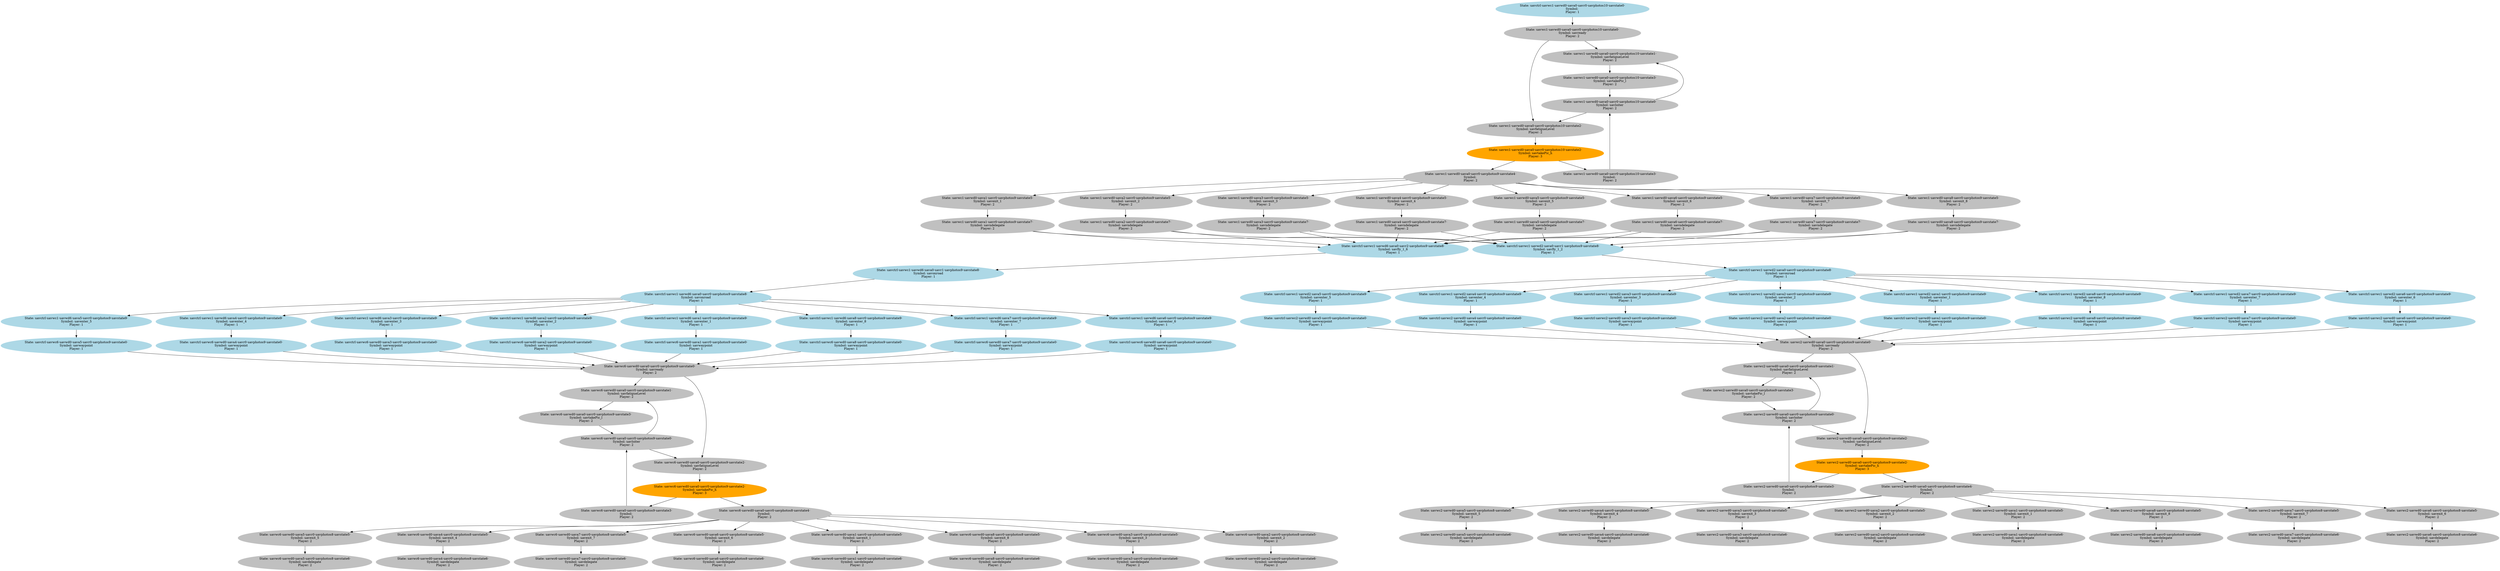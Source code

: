 digraph model {

    node [style=filled];
    0 [label="State: uavctrl·uavwc1·uavwd0·uava0·uavr0·uavphotos10·uavstate0·
Symbol: 
Player: 1",color="lightblue"];
    0 -> 1;
    1 [label="State: uavwc1·uavwd0·uava0·uavr0·uavphotos10·uavstate0·
Symbol: uavready
Player: 2",color="grey"];
    1 -> 2;
    1 -> 3;
    2 [label="State: uavwc1·uavwd0·uava0·uavr0·uavphotos10·uavstate1·
Symbol: uavfatigueLevel
Player: 2",color="grey"];
    2 -> 148;
    3 [label="State: uavwc1·uavwd0·uava0·uavr0·uavphotos10·uavstate2·
Symbol: uavfatigueLevel
Player: 2",color="grey"];
    3 -> 4;
    4 [label="State: uavwc1·uavwd0·uava0·uavr0·uavphotos10·uavstate2·
Symbol: uavtakePic_h
Player: 3",color="orange"];
    4 -> 6;
    4 -> 7;
    6 [label="State: uavwc1·uavwd0·uava0·uavr0·uavphotos10·uavstate3·
Symbol: 
Player: 2",color="grey"];
    6 -> 145;
    7 [label="State: uavwc1·uavwd0·uava0·uavr0·uavphotos9·uavstate4·
Symbol: 
Player: 2",color="grey"];
    7 -> 9;
    7 -> 10;
    7 -> 15;
    7 -> 8;
    7 -> 13;
    7 -> 14;
    7 -> 11;
    7 -> 12;
    8 [label="State: uavwc1·uavwd0·uava1·uavr0·uavphotos9·uavstate5·
Symbol: uavexit_1
Player: 2",color="grey"];
    8 -> 142;
    9 [label="State: uavwc1·uavwd0·uava2·uavr0·uavphotos9·uavstate5·
Symbol: uavexit_2
Player: 2",color="grey"];
    9 -> 139;
    10 [label="State: uavwc1·uavwd0·uava3·uavr0·uavphotos9·uavstate5·
Symbol: uavexit_3
Player: 2",color="grey"];
    10 -> 136;
    11 [label="State: uavwc1·uavwd0·uava4·uavr0·uavphotos9·uavstate5·
Symbol: uavexit_4
Player: 2",color="grey"];
    11 -> 133;
    12 [label="State: uavwc1·uavwd0·uava5·uavr0·uavphotos9·uavstate5·
Symbol: uavexit_5
Player: 2",color="grey"];
    12 -> 130;
    13 [label="State: uavwc1·uavwd0·uava6·uavr0·uavphotos9·uavstate5·
Symbol: uavexit_6
Player: 2",color="grey"];
    13 -> 127;
    14 [label="State: uavwc1·uavwd0·uava7·uavr0·uavphotos9·uavstate5·
Symbol: uavexit_7
Player: 2",color="grey"];
    14 -> 124;
    15 [label="State: uavwc1·uavwd0·uava8·uavr0·uavphotos9·uavstate5·
Symbol: uavexit_8
Player: 2",color="grey"];
    15 -> 16;
    16 [label="State: uavwc1·uavwd0·uava8·uavr0·uavphotos9·uavstate7·
Symbol: uavndelegate
Player: 2",color="grey"];
    16 -> 17;
    16 -> 18;
    17 [label="State: uavctrl·uavwc1·uavwd6·uava0·uavr2·uavphotos9·uavstate8·
Symbol: uavfly_1_6
Player: 1",color="lightblue"];
    17 -> 71;
    18 [label="State: uavctrl·uavwc1·uavwd2·uava0·uavr1·uavphotos9·uavstate8·
Symbol: uavfly_1_2
Player: 1",color="lightblue"];
    18 -> 19;
    19 [label="State: uavctrl·uavwc1·uavwd2·uava0·uavr0·uavphotos9·uavstate8·
Symbol: uavonroad
Player: 1",color="lightblue"];
    19 -> 20;
    19 -> 27;
    19 -> 22;
    19 -> 21;
    19 -> 24;
    19 -> 23;
    19 -> 26;
    19 -> 25;
    20 [label="State: uavctrl·uavwc1·uavwd2·uava8·uavr0·uavphotos9·uavstate9·
Symbol: uaventer_8
Player: 1",color="lightblue"];
    20 -> 69;
    21 [label="State: uavctrl·uavwc1·uavwd2·uava7·uavr0·uavphotos9·uavstate9·
Symbol: uaventer_7
Player: 1",color="lightblue"];
    21 -> 67;
    22 [label="State: uavctrl·uavwc1·uavwd2·uava6·uavr0·uavphotos9·uavstate9·
Symbol: uaventer_6
Player: 1",color="lightblue"];
    22 -> 65;
    23 [label="State: uavctrl·uavwc1·uavwd2·uava5·uavr0·uavphotos9·uavstate9·
Symbol: uaventer_5
Player: 1",color="lightblue"];
    23 -> 63;
    24 [label="State: uavctrl·uavwc1·uavwd2·uava4·uavr0·uavphotos9·uavstate9·
Symbol: uaventer_4
Player: 1",color="lightblue"];
    24 -> 61;
    25 [label="State: uavctrl·uavwc1·uavwd2·uava3·uavr0·uavphotos9·uavstate9·
Symbol: uaventer_3
Player: 1",color="lightblue"];
    25 -> 59;
    26 [label="State: uavctrl·uavwc1·uavwd2·uava2·uavr0·uavphotos9·uavstate9·
Symbol: uaventer_2
Player: 1",color="lightblue"];
    26 -> 57;
    27 [label="State: uavctrl·uavwc1·uavwd2·uava1·uavr0·uavphotos9·uavstate9·
Symbol: uaventer_1
Player: 1",color="lightblue"];
    27 -> 28;
    28 [label="State: uavctrl·uavwc2·uavwd0·uava1·uavr0·uavphotos9·uavstate0·
Symbol: uavwaypoint
Player: 1",color="lightblue"];
    28 -> 29;
    29 [label="State: uavwc2·uavwd0·uava0·uavr0·uavphotos9·uavstate0·
Symbol: uavready
Player: 2",color="grey"];
    29 -> 30;
    29 -> 31;
    30 [label="State: uavwc2·uavwd0·uava0·uavr0·uavphotos9·uavstate1·
Symbol: uavfatigueLevel
Player: 2",color="grey"];
    30 -> 55;
    31 [label="State: uavwc2·uavwd0·uava0·uavr0·uavphotos9·uavstate2·
Symbol: uavfatigueLevel
Player: 2",color="grey"];
    31 -> 32;
    32 [label="State: uavwc2·uavwd0·uava0·uavr0·uavphotos9·uavstate2·
Symbol: uavtakePic_h
Player: 3",color="orange"];
    32 -> 34;
    32 -> 35;
    34 [label="State: uavwc2·uavwd0·uava0·uavr0·uavphotos9·uavstate3·
Symbol: 
Player: 2",color="grey"];
    34 -> 52;
    35 [label="State: uavwc2·uavwd0·uava0·uavr0·uavphotos8·uavstate4·
Symbol: 
Player: 2",color="grey"];
    35 -> 40;
    35 -> 39;
    35 -> 38;
    35 -> 37;
    35 -> 36;
    35 -> 43;
    35 -> 42;
    35 -> 41;
    36 [label="State: uavwc2·uavwd0·uava7·uavr0·uavphotos8·uavstate5·
Symbol: uavexit_7
Player: 2",color="grey"];
    36 -> 51;
    37 [label="State: uavwc2·uavwd0·uava8·uavr0·uavphotos8·uavstate5·
Symbol: uavexit_8
Player: 2",color="grey"];
    37 -> 50;
    38 [label="State: uavwc2·uavwd0·uava1·uavr0·uavphotos8·uavstate5·
Symbol: uavexit_1
Player: 2",color="grey"];
    38 -> 49;
    39 [label="State: uavwc2·uavwd0·uava2·uavr0·uavphotos8·uavstate5·
Symbol: uavexit_2
Player: 2",color="grey"];
    39 -> 48;
    40 [label="State: uavwc2·uavwd0·uava3·uavr0·uavphotos8·uavstate5·
Symbol: uavexit_3
Player: 2",color="grey"];
    40 -> 47;
    41 [label="State: uavwc2·uavwd0·uava4·uavr0·uavphotos8·uavstate5·
Symbol: uavexit_4
Player: 2",color="grey"];
    41 -> 46;
    42 [label="State: uavwc2·uavwd0·uava5·uavr0·uavphotos8·uavstate5·
Symbol: uavexit_5
Player: 2",color="grey"];
    42 -> 45;
    43 [label="State: uavwc2·uavwd0·uava6·uavr0·uavphotos8·uavstate5·
Symbol: uavexit_6
Player: 2",color="grey"];
    43 -> 44;
    44 [label="State: uavwc2·uavwd0·uava6·uavr0·uavphotos8·uavstate6·
Symbol: uavdelegate
Player: 2",color="grey"];
    45 [label="State: uavwc2·uavwd0·uava5·uavr0·uavphotos8·uavstate6·
Symbol: uavdelegate
Player: 2",color="grey"];
    46 [label="State: uavwc2·uavwd0·uava4·uavr0·uavphotos8·uavstate6·
Symbol: uavdelegate
Player: 2",color="grey"];
    47 [label="State: uavwc2·uavwd0·uava3·uavr0·uavphotos8·uavstate6·
Symbol: uavdelegate
Player: 2",color="grey"];
    48 [label="State: uavwc2·uavwd0·uava2·uavr0·uavphotos8·uavstate6·
Symbol: uavdelegate
Player: 2",color="grey"];
    49 [label="State: uavwc2·uavwd0·uava1·uavr0·uavphotos8·uavstate6·
Symbol: uavdelegate
Player: 2",color="grey"];
    50 [label="State: uavwc2·uavwd0·uava8·uavr0·uavphotos8·uavstate6·
Symbol: uavdelegate
Player: 2",color="grey"];
    51 [label="State: uavwc2·uavwd0·uava7·uavr0·uavphotos8·uavstate6·
Symbol: uavdelegate
Player: 2",color="grey"];
    52 [label="State: uavwc2·uavwd0·uava0·uavr0·uavphotos9·uavstate0·
Symbol: uavloiter
Player: 2",color="grey"];
    52 -> 30;
    52 -> 31;
    55 [label="State: uavwc2·uavwd0·uava0·uavr0·uavphotos9·uavstate3·
Symbol: uavtakePic_l
Player: 2",color="grey"];
    55 -> 52;
    57 [label="State: uavctrl·uavwc2·uavwd0·uava2·uavr0·uavphotos9·uavstate0·
Symbol: uavwaypoint
Player: 1",color="lightblue"];
    57 -> 29;
    59 [label="State: uavctrl·uavwc2·uavwd0·uava3·uavr0·uavphotos9·uavstate0·
Symbol: uavwaypoint
Player: 1",color="lightblue"];
    59 -> 29;
    61 [label="State: uavctrl·uavwc2·uavwd0·uava4·uavr0·uavphotos9·uavstate0·
Symbol: uavwaypoint
Player: 1",color="lightblue"];
    61 -> 29;
    63 [label="State: uavctrl·uavwc2·uavwd0·uava5·uavr0·uavphotos9·uavstate0·
Symbol: uavwaypoint
Player: 1",color="lightblue"];
    63 -> 29;
    65 [label="State: uavctrl·uavwc2·uavwd0·uava6·uavr0·uavphotos9·uavstate0·
Symbol: uavwaypoint
Player: 1",color="lightblue"];
    65 -> 29;
    67 [label="State: uavctrl·uavwc2·uavwd0·uava7·uavr0·uavphotos9·uavstate0·
Symbol: uavwaypoint
Player: 1",color="lightblue"];
    67 -> 29;
    69 [label="State: uavctrl·uavwc2·uavwd0·uava8·uavr0·uavphotos9·uavstate0·
Symbol: uavwaypoint
Player: 1",color="lightblue"];
    69 -> 29;
    71 [label="State: uavctrl·uavwc1·uavwd6·uava0·uavr1·uavphotos9·uavstate8·
Symbol: uavonroad
Player: 1",color="lightblue"];
    71 -> 72;
    72 [label="State: uavctrl·uavwc1·uavwd6·uava0·uavr0·uavphotos9·uavstate8·
Symbol: uavonroad
Player: 1",color="lightblue"];
    72 -> 79;
    72 -> 78;
    72 -> 77;
    72 -> 76;
    72 -> 75;
    72 -> 74;
    72 -> 73;
    72 -> 80;
    73 [label="State: uavctrl·uavwc1·uavwd6·uava8·uavr0·uavphotos9·uavstate9·
Symbol: uaventer_8
Player: 1",color="lightblue"];
    73 -> 122;
    74 [label="State: uavctrl·uavwc1·uavwd6·uava7·uavr0·uavphotos9·uavstate9·
Symbol: uaventer_7
Player: 1",color="lightblue"];
    74 -> 120;
    75 [label="State: uavctrl·uavwc1·uavwd6·uava6·uavr0·uavphotos9·uavstate9·
Symbol: uaventer_6
Player: 1",color="lightblue"];
    75 -> 118;
    76 [label="State: uavctrl·uavwc1·uavwd6·uava5·uavr0·uavphotos9·uavstate9·
Symbol: uaventer_5
Player: 1",color="lightblue"];
    76 -> 116;
    77 [label="State: uavctrl·uavwc1·uavwd6·uava4·uavr0·uavphotos9·uavstate9·
Symbol: uaventer_4
Player: 1",color="lightblue"];
    77 -> 114;
    78 [label="State: uavctrl·uavwc1·uavwd6·uava3·uavr0·uavphotos9·uavstate9·
Symbol: uaventer_3
Player: 1",color="lightblue"];
    78 -> 112;
    79 [label="State: uavctrl·uavwc1·uavwd6·uava2·uavr0·uavphotos9·uavstate9·
Symbol: uaventer_2
Player: 1",color="lightblue"];
    79 -> 110;
    80 [label="State: uavctrl·uavwc1·uavwd6·uava1·uavr0·uavphotos9·uavstate9·
Symbol: uaventer_1
Player: 1",color="lightblue"];
    80 -> 81;
    81 [label="State: uavctrl·uavwc6·uavwd0·uava1·uavr0·uavphotos9·uavstate0·
Symbol: uavwaypoint
Player: 1",color="lightblue"];
    81 -> 82;
    82 [label="State: uavwc6·uavwd0·uava0·uavr0·uavphotos9·uavstate0·
Symbol: uavready
Player: 2",color="grey"];
    82 -> 83;
    82 -> 84;
    83 [label="State: uavwc6·uavwd0·uava0·uavr0·uavphotos9·uavstate1·
Symbol: uavfatigueLevel
Player: 2",color="grey"];
    83 -> 108;
    84 [label="State: uavwc6·uavwd0·uava0·uavr0·uavphotos9·uavstate2·
Symbol: uavfatigueLevel
Player: 2",color="grey"];
    84 -> 85;
    85 [label="State: uavwc6·uavwd0·uava0·uavr0·uavphotos9·uavstate2·
Symbol: uavtakePic_h
Player: 3",color="orange"];
    85 -> 87;
    85 -> 88;
    87 [label="State: uavwc6·uavwd0·uava0·uavr0·uavphotos9·uavstate3·
Symbol: 
Player: 2",color="grey"];
    87 -> 105;
    88 [label="State: uavwc6·uavwd0·uava0·uavr0·uavphotos8·uavstate4·
Symbol: 
Player: 2",color="grey"];
    88 -> 91;
    88 -> 90;
    88 -> 93;
    88 -> 92;
    88 -> 95;
    88 -> 94;
    88 -> 89;
    88 -> 96;
    89 [label="State: uavwc6·uavwd0·uava3·uavr0·uavphotos8·uavstate5·
Symbol: uavexit_3
Player: 2",color="grey"];
    89 -> 104;
    90 [label="State: uavwc6·uavwd0·uava4·uavr0·uavphotos8·uavstate5·
Symbol: uavexit_4
Player: 2",color="grey"];
    90 -> 103;
    91 [label="State: uavwc6·uavwd0·uava5·uavr0·uavphotos8·uavstate5·
Symbol: uavexit_5
Player: 2",color="grey"];
    91 -> 102;
    92 [label="State: uavwc6·uavwd0·uava6·uavr0·uavphotos8·uavstate5·
Symbol: uavexit_6
Player: 2",color="grey"];
    92 -> 101;
    93 [label="State: uavwc6·uavwd0·uava7·uavr0·uavphotos8·uavstate5·
Symbol: uavexit_7
Player: 2",color="grey"];
    93 -> 100;
    94 [label="State: uavwc6·uavwd0·uava8·uavr0·uavphotos8·uavstate5·
Symbol: uavexit_8
Player: 2",color="grey"];
    94 -> 99;
    95 [label="State: uavwc6·uavwd0·uava1·uavr0·uavphotos8·uavstate5·
Symbol: uavexit_1
Player: 2",color="grey"];
    95 -> 98;
    96 [label="State: uavwc6·uavwd0·uava2·uavr0·uavphotos8·uavstate5·
Symbol: uavexit_2
Player: 2",color="grey"];
    96 -> 97;
    97 [label="State: uavwc6·uavwd0·uava2·uavr0·uavphotos8·uavstate6·
Symbol: uavdelegate
Player: 2",color="grey"];
    98 [label="State: uavwc6·uavwd0·uava1·uavr0·uavphotos8·uavstate6·
Symbol: uavdelegate
Player: 2",color="grey"];
    99 [label="State: uavwc6·uavwd0·uava8·uavr0·uavphotos8·uavstate6·
Symbol: uavdelegate
Player: 2",color="grey"];
    100 [label="State: uavwc6·uavwd0·uava7·uavr0·uavphotos8·uavstate6·
Symbol: uavdelegate
Player: 2",color="grey"];
    101 [label="State: uavwc6·uavwd0·uava6·uavr0·uavphotos8·uavstate6·
Symbol: uavdelegate
Player: 2",color="grey"];
    102 [label="State: uavwc6·uavwd0·uava5·uavr0·uavphotos8·uavstate6·
Symbol: uavdelegate
Player: 2",color="grey"];
    103 [label="State: uavwc6·uavwd0·uava4·uavr0·uavphotos8·uavstate6·
Symbol: uavdelegate
Player: 2",color="grey"];
    104 [label="State: uavwc6·uavwd0·uava3·uavr0·uavphotos8·uavstate6·
Symbol: uavdelegate
Player: 2",color="grey"];
    105 [label="State: uavwc6·uavwd0·uava0·uavr0·uavphotos9·uavstate0·
Symbol: uavloiter
Player: 2",color="grey"];
    105 -> 83;
    105 -> 84;
    108 [label="State: uavwc6·uavwd0·uava0·uavr0·uavphotos9·uavstate3·
Symbol: uavtakePic_l
Player: 2",color="grey"];
    108 -> 105;
    110 [label="State: uavctrl·uavwc6·uavwd0·uava2·uavr0·uavphotos9·uavstate0·
Symbol: uavwaypoint
Player: 1",color="lightblue"];
    110 -> 82;
    112 [label="State: uavctrl·uavwc6·uavwd0·uava3·uavr0·uavphotos9·uavstate0·
Symbol: uavwaypoint
Player: 1",color="lightblue"];
    112 -> 82;
    114 [label="State: uavctrl·uavwc6·uavwd0·uava4·uavr0·uavphotos9·uavstate0·
Symbol: uavwaypoint
Player: 1",color="lightblue"];
    114 -> 82;
    116 [label="State: uavctrl·uavwc6·uavwd0·uava5·uavr0·uavphotos9·uavstate0·
Symbol: uavwaypoint
Player: 1",color="lightblue"];
    116 -> 82;
    118 [label="State: uavctrl·uavwc6·uavwd0·uava6·uavr0·uavphotos9·uavstate0·
Symbol: uavwaypoint
Player: 1",color="lightblue"];
    118 -> 82;
    120 [label="State: uavctrl·uavwc6·uavwd0·uava7·uavr0·uavphotos9·uavstate0·
Symbol: uavwaypoint
Player: 1",color="lightblue"];
    120 -> 82;
    122 [label="State: uavctrl·uavwc6·uavwd0·uava8·uavr0·uavphotos9·uavstate0·
Symbol: uavwaypoint
Player: 1",color="lightblue"];
    122 -> 82;
    124 [label="State: uavwc1·uavwd0·uava7·uavr0·uavphotos9·uavstate7·
Symbol: uavndelegate
Player: 2",color="grey"];
    124 -> 17;
    124 -> 18;
    127 [label="State: uavwc1·uavwd0·uava6·uavr0·uavphotos9·uavstate7·
Symbol: uavndelegate
Player: 2",color="grey"];
    127 -> 17;
    127 -> 18;
    130 [label="State: uavwc1·uavwd0·uava5·uavr0·uavphotos9·uavstate7·
Symbol: uavndelegate
Player: 2",color="grey"];
    130 -> 17;
    130 -> 18;
    133 [label="State: uavwc1·uavwd0·uava4·uavr0·uavphotos9·uavstate7·
Symbol: uavndelegate
Player: 2",color="grey"];
    133 -> 17;
    133 -> 18;
    136 [label="State: uavwc1·uavwd0·uava3·uavr0·uavphotos9·uavstate7·
Symbol: uavndelegate
Player: 2",color="grey"];
    136 -> 17;
    136 -> 18;
    139 [label="State: uavwc1·uavwd0·uava2·uavr0·uavphotos9·uavstate7·
Symbol: uavndelegate
Player: 2",color="grey"];
    139 -> 17;
    139 -> 18;
    142 [label="State: uavwc1·uavwd0·uava1·uavr0·uavphotos9·uavstate7·
Symbol: uavndelegate
Player: 2",color="grey"];
    142 -> 17;
    142 -> 18;
    145 [label="State: uavwc1·uavwd0·uava0·uavr0·uavphotos10·uavstate0·
Symbol: uavloiter
Player: 2",color="grey"];
    145 -> 2;
    145 -> 3;
    148 [label="State: uavwc1·uavwd0·uava0·uavr0·uavphotos10·uavstate3·
Symbol: uavtakePic_l
Player: 2",color="grey"];
    148 -> 145;

}